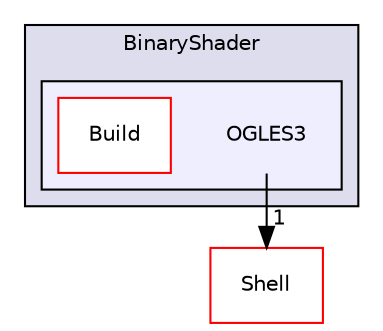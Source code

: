 digraph "PVR/SDK_3.4/Examples/Advanced/BinaryShader/OGLES3" {
  compound=true
  node [ fontsize="10", fontname="Helvetica"];
  edge [ labelfontsize="10", labelfontname="Helvetica"];
  subgraph clusterdir_aa4009cd37d5568e0c5eae9e91dd3504 {
    graph [ bgcolor="#ddddee", pencolor="black", label="BinaryShader" fontname="Helvetica", fontsize="10", URL="dir_aa4009cd37d5568e0c5eae9e91dd3504.html"]
  subgraph clusterdir_e6ea995e9bcf41957ae22b39697520f7 {
    graph [ bgcolor="#eeeeff", pencolor="black", label="" URL="dir_e6ea995e9bcf41957ae22b39697520f7.html"];
    dir_e6ea995e9bcf41957ae22b39697520f7 [shape=plaintext label="OGLES3"];
    dir_0252a3f01a1d7628273db5574ad4b49f [shape=box label="Build" color="red" fillcolor="white" style="filled" URL="dir_0252a3f01a1d7628273db5574ad4b49f.html"];
  }
  }
  dir_de41955a66a331b990d60d5323117a97 [shape=box label="Shell" fillcolor="white" style="filled" color="red" URL="dir_de41955a66a331b990d60d5323117a97.html"];
  dir_e6ea995e9bcf41957ae22b39697520f7->dir_de41955a66a331b990d60d5323117a97 [headlabel="1", labeldistance=1.5 headhref="dir_000537_000133.html"];
}
